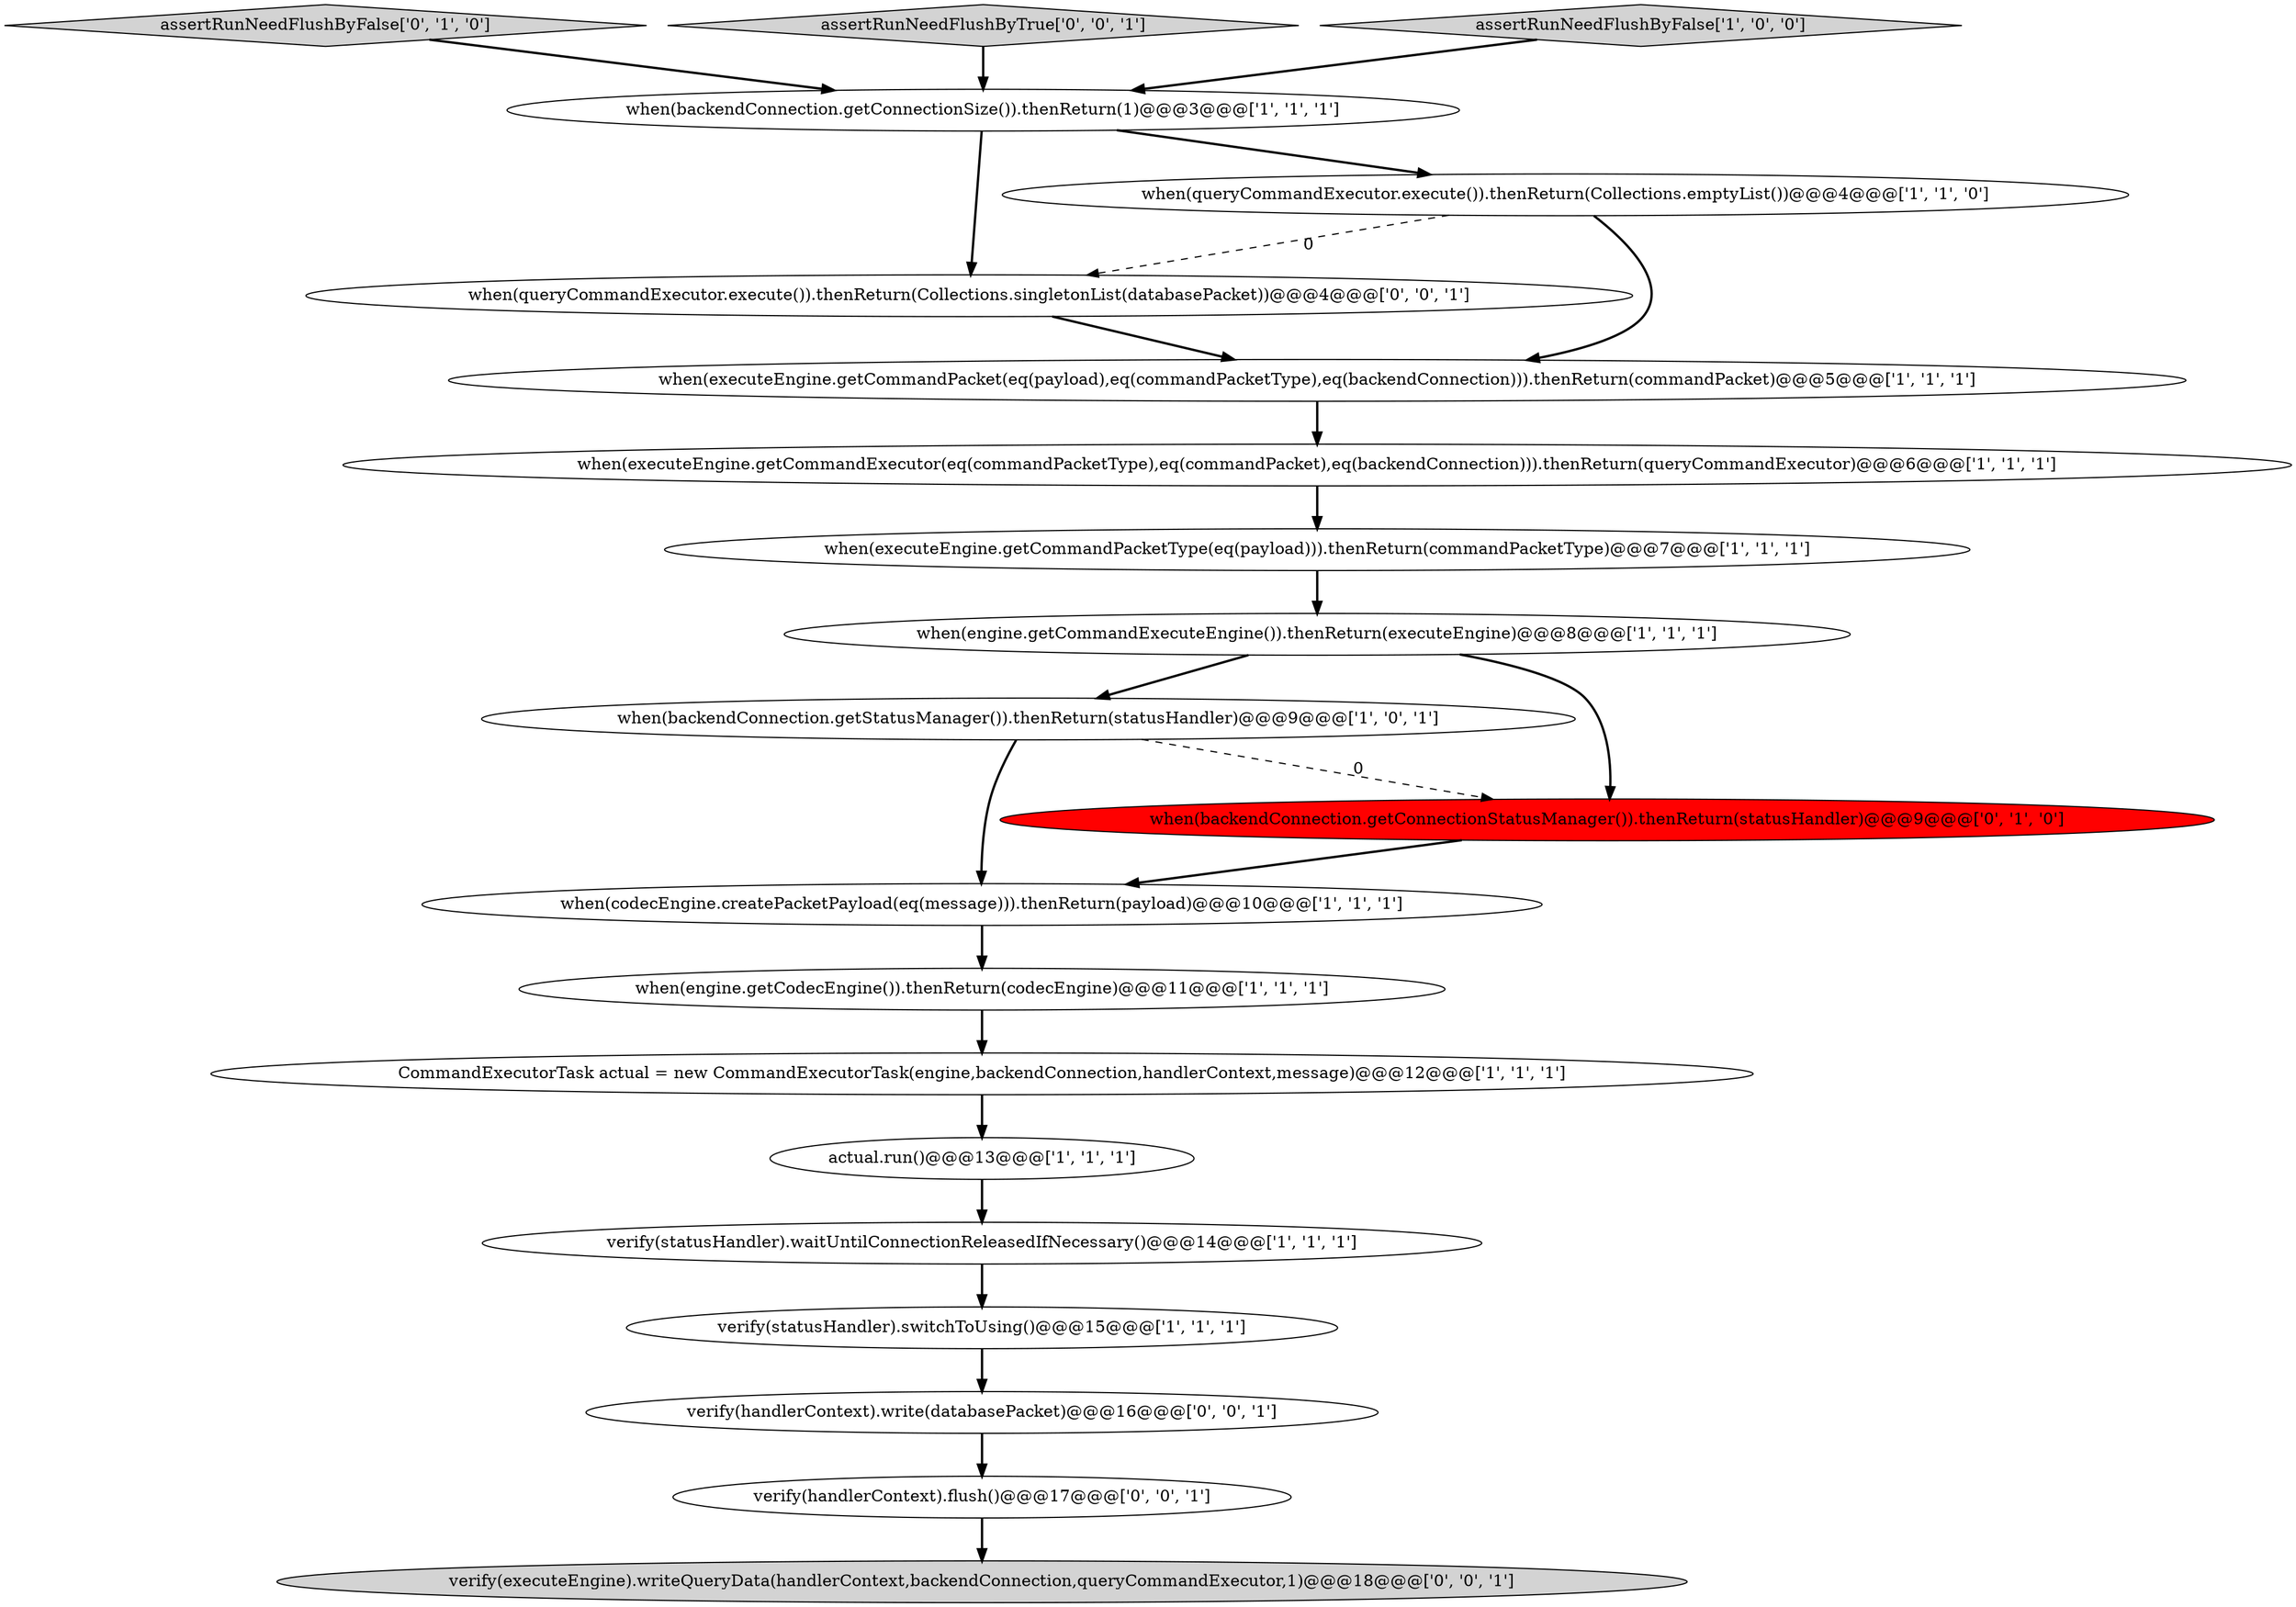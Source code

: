 digraph {
5 [style = filled, label = "when(executeEngine.getCommandExecutor(eq(commandPacketType),eq(commandPacket),eq(backendConnection))).thenReturn(queryCommandExecutor)@@@6@@@['1', '1', '1']", fillcolor = white, shape = ellipse image = "AAA0AAABBB1BBB"];
9 [style = filled, label = "verify(statusHandler).switchToUsing()@@@15@@@['1', '1', '1']", fillcolor = white, shape = ellipse image = "AAA0AAABBB1BBB"];
4 [style = filled, label = "verify(statusHandler).waitUntilConnectionReleasedIfNecessary()@@@14@@@['1', '1', '1']", fillcolor = white, shape = ellipse image = "AAA0AAABBB1BBB"];
19 [style = filled, label = "when(queryCommandExecutor.execute()).thenReturn(Collections.singletonList(databasePacket))@@@4@@@['0', '0', '1']", fillcolor = white, shape = ellipse image = "AAA0AAABBB3BBB"];
12 [style = filled, label = "when(codecEngine.createPacketPayload(eq(message))).thenReturn(payload)@@@10@@@['1', '1', '1']", fillcolor = white, shape = ellipse image = "AAA0AAABBB1BBB"];
10 [style = filled, label = "when(executeEngine.getCommandPacketType(eq(payload))).thenReturn(commandPacketType)@@@7@@@['1', '1', '1']", fillcolor = white, shape = ellipse image = "AAA0AAABBB1BBB"];
1 [style = filled, label = "when(backendConnection.getStatusManager()).thenReturn(statusHandler)@@@9@@@['1', '0', '1']", fillcolor = white, shape = ellipse image = "AAA0AAABBB1BBB"];
6 [style = filled, label = "when(executeEngine.getCommandPacket(eq(payload),eq(commandPacketType),eq(backendConnection))).thenReturn(commandPacket)@@@5@@@['1', '1', '1']", fillcolor = white, shape = ellipse image = "AAA0AAABBB1BBB"];
15 [style = filled, label = "assertRunNeedFlushByFalse['0', '1', '0']", fillcolor = lightgray, shape = diamond image = "AAA0AAABBB2BBB"];
11 [style = filled, label = "when(queryCommandExecutor.execute()).thenReturn(Collections.emptyList())@@@4@@@['1', '1', '0']", fillcolor = white, shape = ellipse image = "AAA0AAABBB1BBB"];
2 [style = filled, label = "when(backendConnection.getConnectionSize()).thenReturn(1)@@@3@@@['1', '1', '1']", fillcolor = white, shape = ellipse image = "AAA0AAABBB1BBB"];
16 [style = filled, label = "verify(handlerContext).flush()@@@17@@@['0', '0', '1']", fillcolor = white, shape = ellipse image = "AAA0AAABBB3BBB"];
18 [style = filled, label = "verify(executeEngine).writeQueryData(handlerContext,backendConnection,queryCommandExecutor,1)@@@18@@@['0', '0', '1']", fillcolor = lightgray, shape = ellipse image = "AAA0AAABBB3BBB"];
8 [style = filled, label = "when(engine.getCodecEngine()).thenReturn(codecEngine)@@@11@@@['1', '1', '1']", fillcolor = white, shape = ellipse image = "AAA0AAABBB1BBB"];
17 [style = filled, label = "verify(handlerContext).write(databasePacket)@@@16@@@['0', '0', '1']", fillcolor = white, shape = ellipse image = "AAA0AAABBB3BBB"];
3 [style = filled, label = "actual.run()@@@13@@@['1', '1', '1']", fillcolor = white, shape = ellipse image = "AAA0AAABBB1BBB"];
13 [style = filled, label = "CommandExecutorTask actual = new CommandExecutorTask(engine,backendConnection,handlerContext,message)@@@12@@@['1', '1', '1']", fillcolor = white, shape = ellipse image = "AAA0AAABBB1BBB"];
0 [style = filled, label = "when(engine.getCommandExecuteEngine()).thenReturn(executeEngine)@@@8@@@['1', '1', '1']", fillcolor = white, shape = ellipse image = "AAA0AAABBB1BBB"];
20 [style = filled, label = "assertRunNeedFlushByTrue['0', '0', '1']", fillcolor = lightgray, shape = diamond image = "AAA0AAABBB3BBB"];
7 [style = filled, label = "assertRunNeedFlushByFalse['1', '0', '0']", fillcolor = lightgray, shape = diamond image = "AAA0AAABBB1BBB"];
14 [style = filled, label = "when(backendConnection.getConnectionStatusManager()).thenReturn(statusHandler)@@@9@@@['0', '1', '0']", fillcolor = red, shape = ellipse image = "AAA1AAABBB2BBB"];
4->9 [style = bold, label=""];
5->10 [style = bold, label=""];
15->2 [style = bold, label=""];
2->19 [style = bold, label=""];
16->18 [style = bold, label=""];
1->14 [style = dashed, label="0"];
11->6 [style = bold, label=""];
9->17 [style = bold, label=""];
19->6 [style = bold, label=""];
3->4 [style = bold, label=""];
20->2 [style = bold, label=""];
6->5 [style = bold, label=""];
0->14 [style = bold, label=""];
13->3 [style = bold, label=""];
11->19 [style = dashed, label="0"];
12->8 [style = bold, label=""];
0->1 [style = bold, label=""];
7->2 [style = bold, label=""];
14->12 [style = bold, label=""];
10->0 [style = bold, label=""];
1->12 [style = bold, label=""];
2->11 [style = bold, label=""];
17->16 [style = bold, label=""];
8->13 [style = bold, label=""];
}
